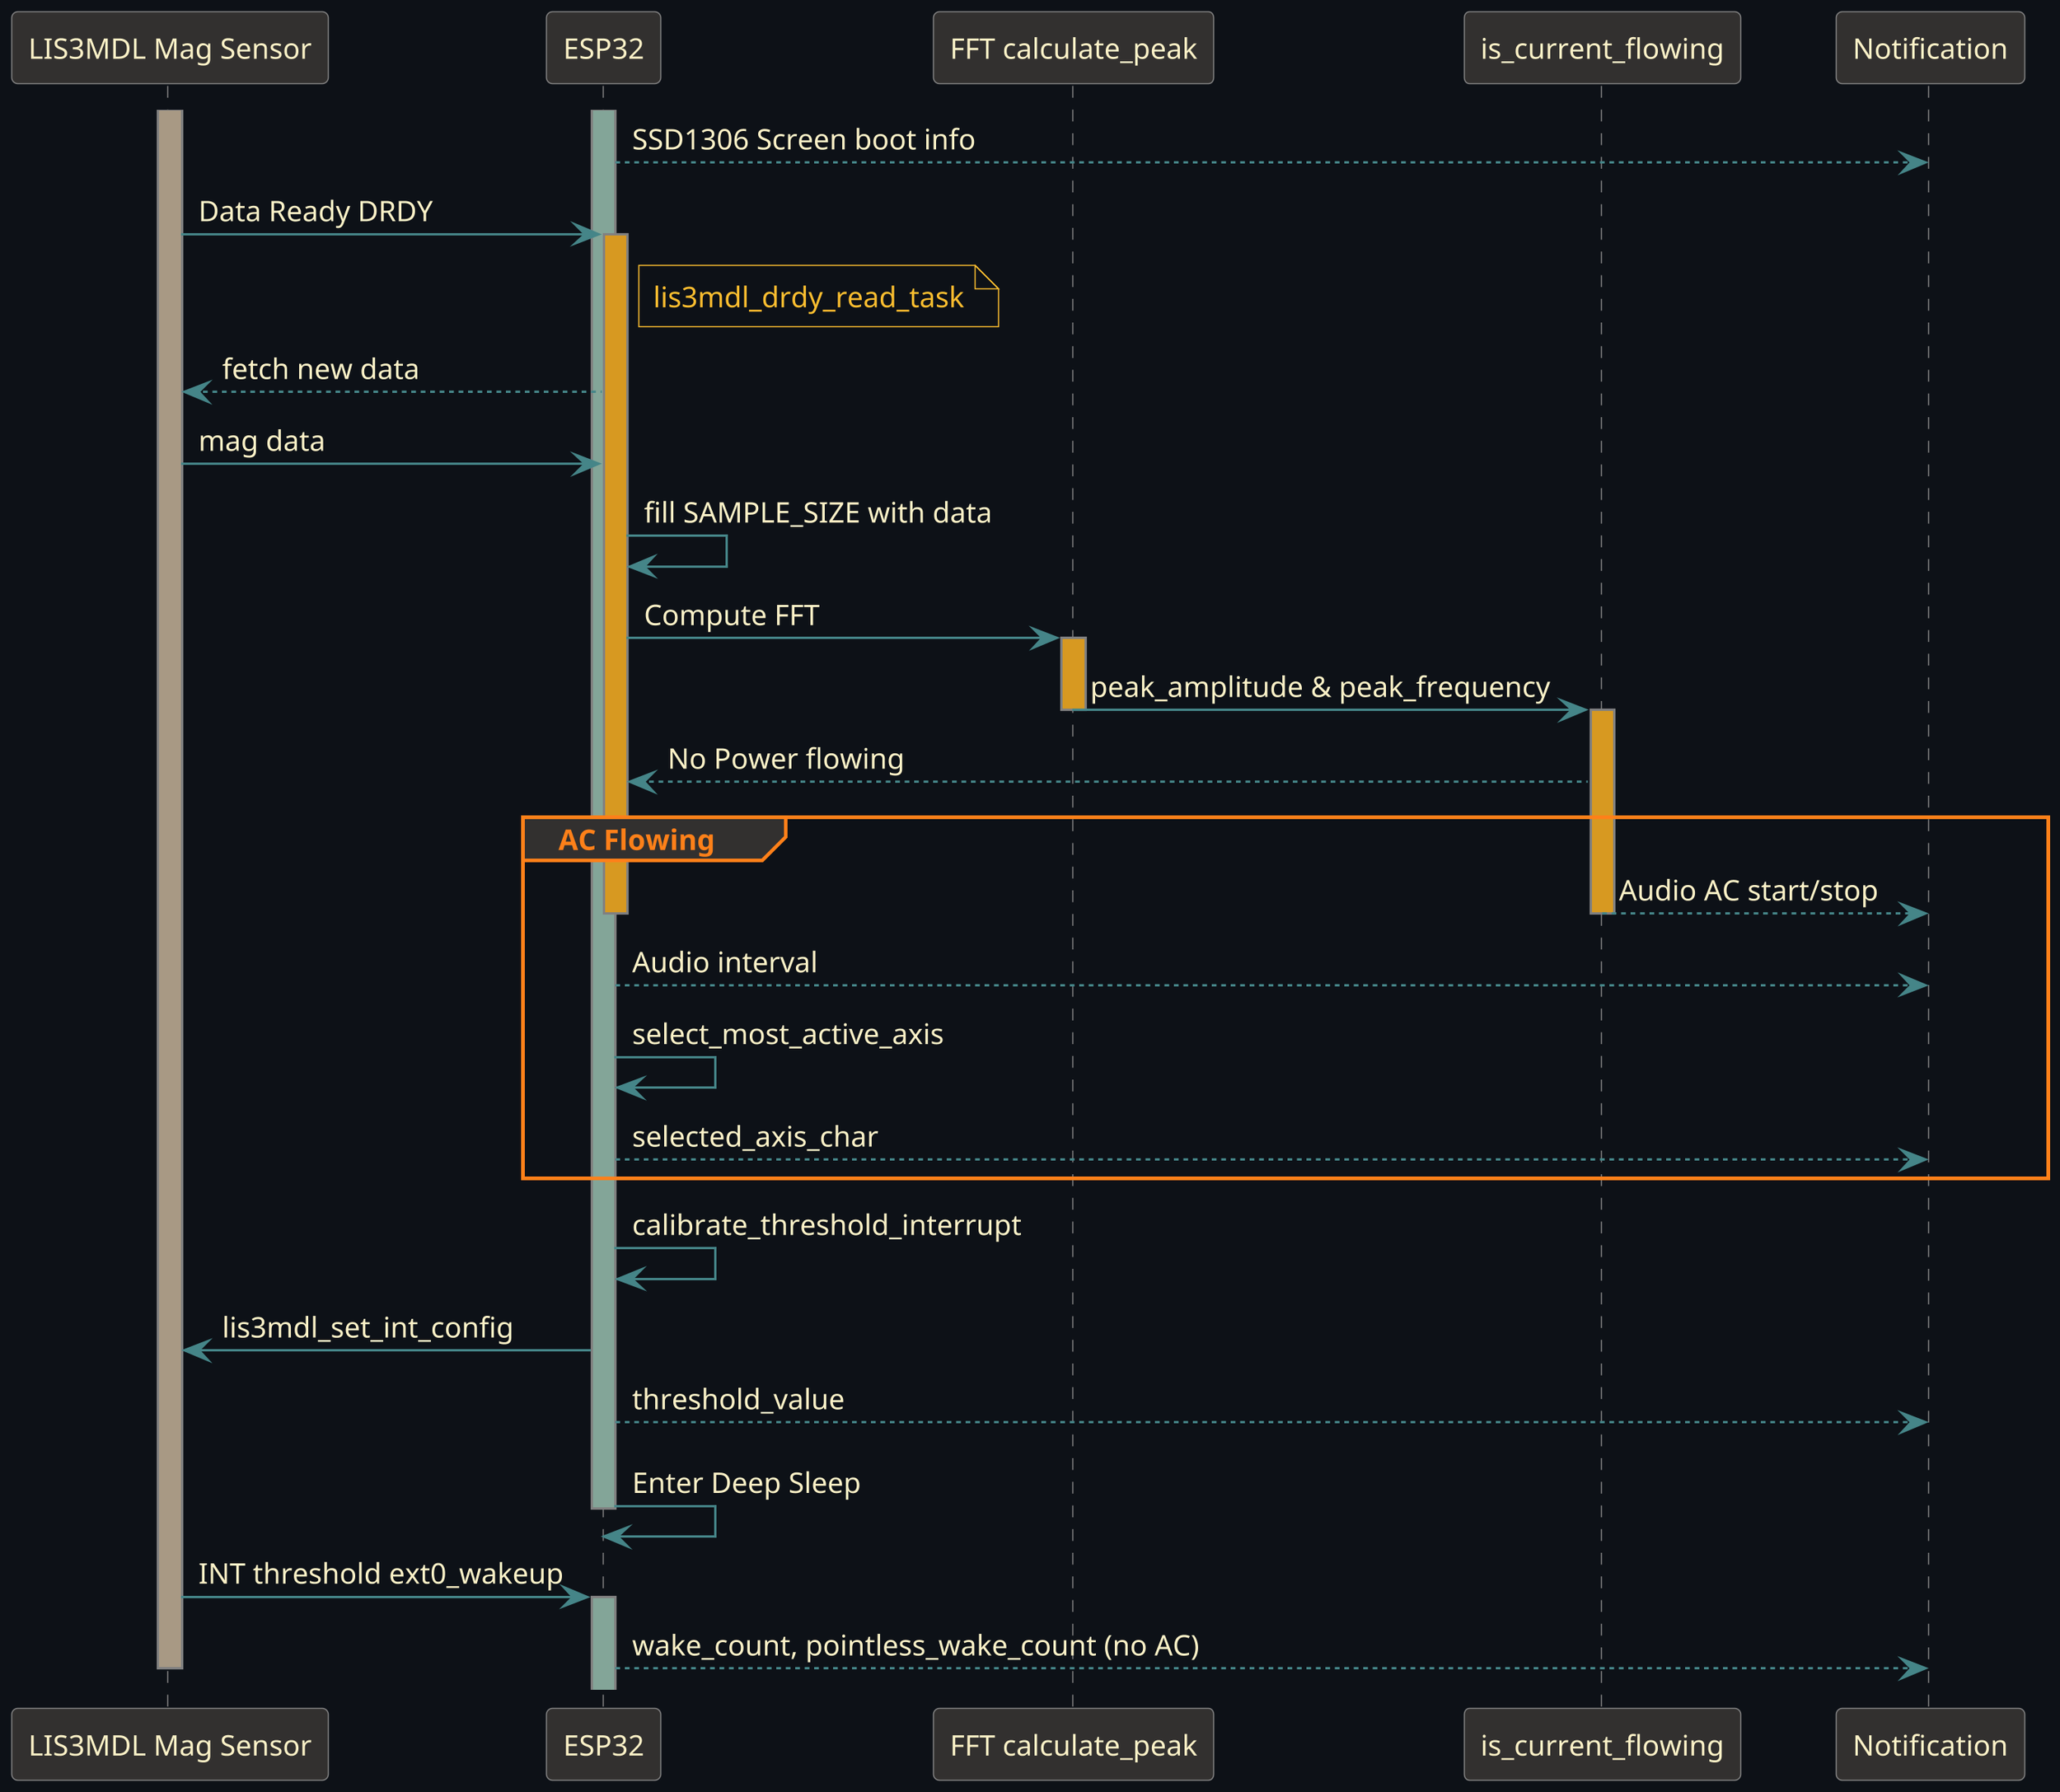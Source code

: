 @startuml
skinparam dpi 300

skinparam backgroundColor #0d1117
skinparam defaultFontColor #fbf1c7
skinparam defaultFontSize 12
skinparam sequenceArrowColor #458588

skinparam sequenceLifeLineBorderColor #808080

skinparam sequenceParticipantBorderColor #808080
skinparam sequenceParticipantBackgroundColor #32302f

skinparam sequenceGroupBorderColor #fe8019
skinparam sequenceGroupBackgroundColor #32302f
skinparam sequenceGroupHeaderFontColor #fe8019


skinparam NoteBorderColor #fabd2f
skinparam NoteFontColor #fabd2f
skinparam NoteBackgroundColor transparent

participant "LIS3MDL Mag Sensor" as Sensor
participant "ESP32" as ESP32
participant "FFT calculate_peak" as FFT

participant "is_current_flowing" as curcond
participant "Notification" as Notify

activate ESP32  #83a598
activate Sensor  #a89984

ESP32 --> Notify: SSD1306 Screen boot info

Sensor -> ESP32: Data Ready DRDY

activate ESP32 #d79921
note right of ESP32: lis3mdl_drdy_read_task

ESP32  --> Sensor: fetch new data

Sensor -> ESP32: mag data
ESP32 -> ESP32: fill SAMPLE_SIZE with data

ESP32 -> FFT: Compute FFT

activate FFT #d79921

FFT -> curcond: peak_amplitude & peak_frequency
deactivate FFT
activate curcond #d79921
curcond --> ESP32: No Power flowing

group AC Flowing
curcond --> Notify: Audio AC start/stop

deactivate curcond

deactivate ESP32
ESP32 --> Notify: Audio interval

ESP32 -> ESP32: select_most_active_axis

ESP32 --> Notify: selected_axis_char


end

ESP32 -> ESP32: calibrate_threshold_interrupt
ESP32 -> Sensor: lis3mdl_set_int_config

ESP32 --> Notify: threshold_value

ESP32 -> ESP32: Enter Deep Sleep
deactivate ESP32

Sensor -> ESP32: INT threshold ext0_wakeup
activate ESP32 #83a598

ESP32 --> Notify: wake_count, pointless_wake_count (no AC)

deactivate Sensor
@enduml